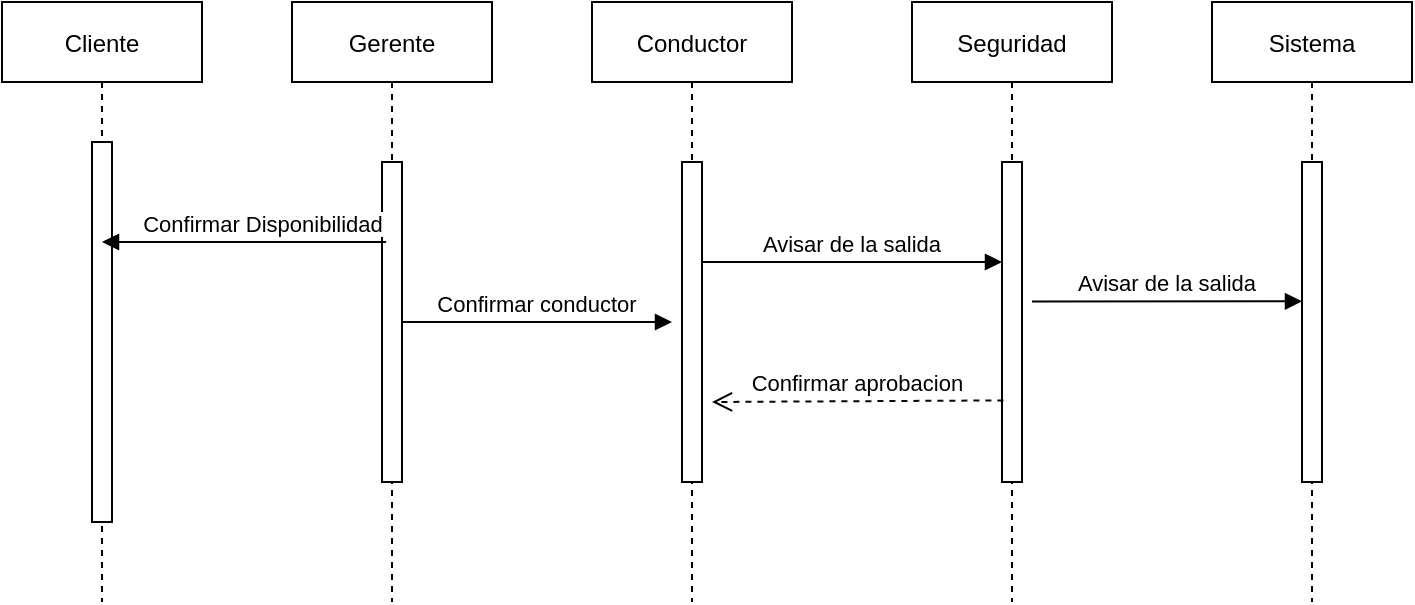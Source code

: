 <mxfile version="16.5.2" type="github">
  <diagram id="kgpKYQtTHZ0yAKxKKP6v" name="Page-1">
    <mxGraphModel dx="820" dy="521" grid="1" gridSize="10" guides="1" tooltips="1" connect="1" arrows="1" fold="1" page="1" pageScale="1" pageWidth="850" pageHeight="1100" math="0" shadow="0">
      <root>
        <mxCell id="0" />
        <mxCell id="1" parent="0" />
        <mxCell id="3nuBFxr9cyL0pnOWT2aG-1" value="Cliente" style="shape=umlLifeline;perimeter=lifelinePerimeter;container=1;collapsible=0;recursiveResize=0;rounded=0;shadow=0;strokeWidth=1;" parent="1" vertex="1">
          <mxGeometry x="35" y="90" width="100" height="300" as="geometry" />
        </mxCell>
        <mxCell id="3nuBFxr9cyL0pnOWT2aG-2" value="" style="points=[];perimeter=orthogonalPerimeter;rounded=0;shadow=0;strokeWidth=1;" parent="3nuBFxr9cyL0pnOWT2aG-1" vertex="1">
          <mxGeometry x="45" y="70" width="10" height="190" as="geometry" />
        </mxCell>
        <mxCell id="3nuBFxr9cyL0pnOWT2aG-5" value="Gerente" style="shape=umlLifeline;perimeter=lifelinePerimeter;container=1;collapsible=0;recursiveResize=0;rounded=0;shadow=0;strokeWidth=1;" parent="1" vertex="1">
          <mxGeometry x="180" y="90" width="100" height="300" as="geometry" />
        </mxCell>
        <mxCell id="3nuBFxr9cyL0pnOWT2aG-6" value="" style="points=[];perimeter=orthogonalPerimeter;rounded=0;shadow=0;strokeWidth=1;" parent="3nuBFxr9cyL0pnOWT2aG-5" vertex="1">
          <mxGeometry x="45" y="80" width="10" height="160" as="geometry" />
        </mxCell>
        <mxCell id="3nuBFxr9cyL0pnOWT2aG-9" value="Confirmar Disponibilidad" style="verticalAlign=bottom;endArrow=block;shadow=0;strokeWidth=1;" parent="1" target="3nuBFxr9cyL0pnOWT2aG-1" edge="1">
          <mxGeometry x="-0.037" relative="1" as="geometry">
            <mxPoint x="220" y="210" as="sourcePoint" />
            <mxPoint x="95" y="210" as="targetPoint" />
            <Array as="points">
              <mxPoint x="230" y="210" />
              <mxPoint x="160" y="210" />
              <mxPoint x="100" y="210" />
            </Array>
            <mxPoint as="offset" />
          </mxGeometry>
        </mxCell>
        <mxCell id="KE9UqYUo_kO8XwsWE6Dw-1" value="Conductor" style="shape=umlLifeline;perimeter=lifelinePerimeter;container=1;collapsible=0;recursiveResize=0;rounded=0;shadow=0;strokeWidth=1;" vertex="1" parent="1">
          <mxGeometry x="330" y="90" width="100" height="300" as="geometry" />
        </mxCell>
        <mxCell id="KE9UqYUo_kO8XwsWE6Dw-2" value="" style="points=[];perimeter=orthogonalPerimeter;rounded=0;shadow=0;strokeWidth=1;" vertex="1" parent="KE9UqYUo_kO8XwsWE6Dw-1">
          <mxGeometry x="45" y="80" width="10" height="160" as="geometry" />
        </mxCell>
        <mxCell id="KE9UqYUo_kO8XwsWE6Dw-3" value="Seguridad" style="shape=umlLifeline;perimeter=lifelinePerimeter;container=1;collapsible=0;recursiveResize=0;rounded=0;shadow=0;strokeWidth=1;" vertex="1" parent="1">
          <mxGeometry x="490" y="90" width="100" height="300" as="geometry" />
        </mxCell>
        <mxCell id="KE9UqYUo_kO8XwsWE6Dw-4" value="" style="points=[];perimeter=orthogonalPerimeter;rounded=0;shadow=0;strokeWidth=1;" vertex="1" parent="KE9UqYUo_kO8XwsWE6Dw-3">
          <mxGeometry x="45" y="80" width="10" height="160" as="geometry" />
        </mxCell>
        <mxCell id="KE9UqYUo_kO8XwsWE6Dw-5" value="Sistema" style="shape=umlLifeline;perimeter=lifelinePerimeter;container=1;collapsible=0;recursiveResize=0;rounded=0;shadow=0;strokeWidth=1;" vertex="1" parent="1">
          <mxGeometry x="640" y="90" width="100" height="300" as="geometry" />
        </mxCell>
        <mxCell id="KE9UqYUo_kO8XwsWE6Dw-6" value="" style="points=[];perimeter=orthogonalPerimeter;rounded=0;shadow=0;strokeWidth=1;" vertex="1" parent="KE9UqYUo_kO8XwsWE6Dw-5">
          <mxGeometry x="45" y="80" width="10" height="160" as="geometry" />
        </mxCell>
        <mxCell id="KE9UqYUo_kO8XwsWE6Dw-7" value="Avisar de la salida" style="verticalAlign=bottom;endArrow=block;entryX=0;entryY=0;shadow=0;strokeWidth=1;" edge="1" parent="1" source="KE9UqYUo_kO8XwsWE6Dw-2">
          <mxGeometry relative="1" as="geometry">
            <mxPoint x="390" y="220.0" as="sourcePoint" />
            <mxPoint x="535" y="220.0" as="targetPoint" />
            <Array as="points">
              <mxPoint x="535" y="220" />
            </Array>
          </mxGeometry>
        </mxCell>
        <mxCell id="KE9UqYUo_kO8XwsWE6Dw-11" value="Confirmar aprobacion" style="verticalAlign=bottom;endArrow=open;dashed=1;endSize=8;exitX=0.071;exitY=0.745;shadow=0;strokeWidth=1;exitDx=0;exitDy=0;exitPerimeter=0;" edge="1" parent="1" source="KE9UqYUo_kO8XwsWE6Dw-4">
          <mxGeometry relative="1" as="geometry">
            <mxPoint x="390" y="290.0" as="targetPoint" />
            <mxPoint x="525" y="290.0" as="sourcePoint" />
          </mxGeometry>
        </mxCell>
        <mxCell id="KE9UqYUo_kO8XwsWE6Dw-12" value="Avisar de la salida" style="verticalAlign=bottom;endArrow=block;entryX=0;entryY=0;shadow=0;strokeWidth=1;" edge="1" parent="1">
          <mxGeometry relative="1" as="geometry">
            <mxPoint x="550" y="239.77" as="sourcePoint" />
            <mxPoint x="685" y="239.66" as="targetPoint" />
            <Array as="points" />
          </mxGeometry>
        </mxCell>
        <mxCell id="KE9UqYUo_kO8XwsWE6Dw-8" value="Confirmar conductor" style="verticalAlign=bottom;endArrow=block;shadow=0;strokeWidth=1;" edge="1" parent="1">
          <mxGeometry relative="1" as="geometry">
            <mxPoint x="235" y="250.0" as="sourcePoint" />
            <mxPoint x="370" y="250" as="targetPoint" />
          </mxGeometry>
        </mxCell>
      </root>
    </mxGraphModel>
  </diagram>
</mxfile>
